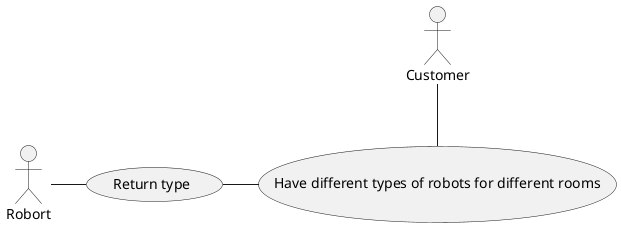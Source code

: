 @startuml UseCase1

actor Customer as C
actor Robort as R

usecase HaveRobots as "Have different types of robots for different rooms"
usecase GiveType as "Return type"

C -- HaveRobots 

GiveType - HaveRobots
R - GiveType
@enduml




' 1: As a customer, I want to have different types of robots so that
' I can clean different types of surfaces and rooms.
